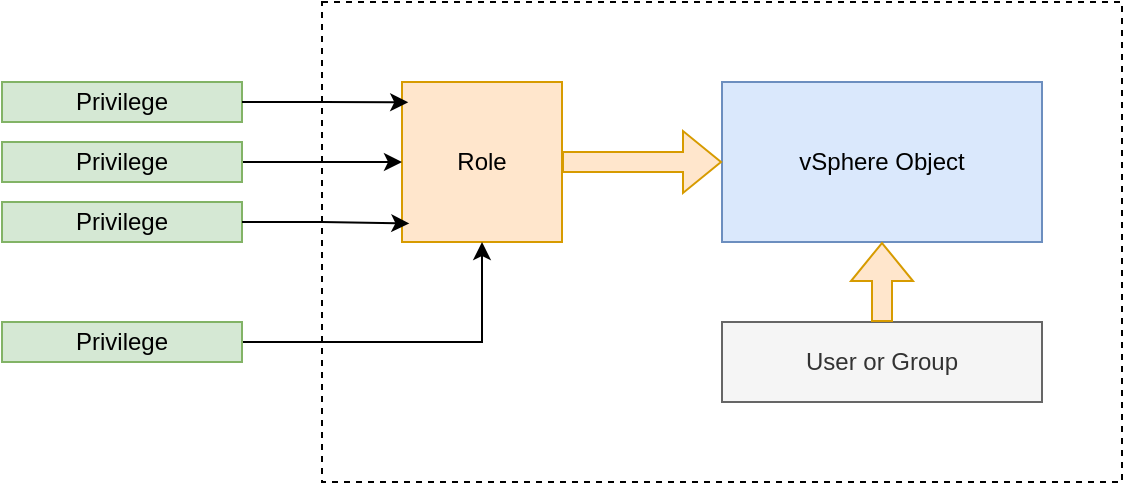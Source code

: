 <mxfile version="24.8.6">
  <diagram name="Página-1" id="RnjU1TnZM2Iw9VW9uzz8">
    <mxGraphModel dx="1154" dy="591" grid="1" gridSize="10" guides="1" tooltips="1" connect="1" arrows="1" fold="1" page="1" pageScale="1" pageWidth="640" pageHeight="400" math="0" shadow="0">
      <root>
        <mxCell id="0" />
        <mxCell id="1" parent="0" />
        <mxCell id="riIj64U1jyTanFA5kSES-2" value="" style="rounded=0;whiteSpace=wrap;html=1;dashed=1;" vertex="1" parent="1">
          <mxGeometry x="200" y="80" width="400" height="240" as="geometry" />
        </mxCell>
        <mxCell id="riIj64U1jyTanFA5kSES-3" value="Role" style="whiteSpace=wrap;html=1;aspect=fixed;fillColor=#ffe6cc;strokeColor=#d79b00;" vertex="1" parent="1">
          <mxGeometry x="240" y="120" width="80" height="80" as="geometry" />
        </mxCell>
        <mxCell id="riIj64U1jyTanFA5kSES-4" value="vSphere Object" style="rounded=0;whiteSpace=wrap;html=1;fillColor=#dae8fc;strokeColor=#6c8ebf;" vertex="1" parent="1">
          <mxGeometry x="400" y="120" width="160" height="80" as="geometry" />
        </mxCell>
        <mxCell id="riIj64U1jyTanFA5kSES-6" value="Privilege" style="rounded=0;whiteSpace=wrap;html=1;fillColor=#d5e8d4;strokeColor=#82b366;" vertex="1" parent="1">
          <mxGeometry x="40" y="120" width="120" height="20" as="geometry" />
        </mxCell>
        <mxCell id="riIj64U1jyTanFA5kSES-12" style="edgeStyle=orthogonalEdgeStyle;rounded=0;orthogonalLoop=1;jettySize=auto;html=1;exitX=1;exitY=0.5;exitDx=0;exitDy=0;" edge="1" parent="1" source="riIj64U1jyTanFA5kSES-8" target="riIj64U1jyTanFA5kSES-3">
          <mxGeometry relative="1" as="geometry" />
        </mxCell>
        <mxCell id="riIj64U1jyTanFA5kSES-8" value="Privilege" style="rounded=0;whiteSpace=wrap;html=1;fillColor=#d5e8d4;strokeColor=#82b366;" vertex="1" parent="1">
          <mxGeometry x="40" y="150" width="120" height="20" as="geometry" />
        </mxCell>
        <mxCell id="riIj64U1jyTanFA5kSES-9" value="Privilege" style="rounded=0;whiteSpace=wrap;html=1;fillColor=#d5e8d4;strokeColor=#82b366;" vertex="1" parent="1">
          <mxGeometry x="40" y="180" width="120" height="20" as="geometry" />
        </mxCell>
        <mxCell id="riIj64U1jyTanFA5kSES-15" style="edgeStyle=orthogonalEdgeStyle;rounded=0;orthogonalLoop=1;jettySize=auto;html=1;exitX=1;exitY=0.5;exitDx=0;exitDy=0;" edge="1" parent="1" source="riIj64U1jyTanFA5kSES-10" target="riIj64U1jyTanFA5kSES-3">
          <mxGeometry relative="1" as="geometry" />
        </mxCell>
        <mxCell id="riIj64U1jyTanFA5kSES-10" value="Privilege" style="rounded=0;whiteSpace=wrap;html=1;fillColor=#d5e8d4;strokeColor=#82b366;" vertex="1" parent="1">
          <mxGeometry x="40" y="240" width="120" height="20" as="geometry" />
        </mxCell>
        <mxCell id="riIj64U1jyTanFA5kSES-11" style="edgeStyle=orthogonalEdgeStyle;rounded=0;orthogonalLoop=1;jettySize=auto;html=1;exitX=1;exitY=0.5;exitDx=0;exitDy=0;entryX=0.039;entryY=0.127;entryDx=0;entryDy=0;entryPerimeter=0;" edge="1" parent="1" source="riIj64U1jyTanFA5kSES-6" target="riIj64U1jyTanFA5kSES-3">
          <mxGeometry relative="1" as="geometry" />
        </mxCell>
        <mxCell id="riIj64U1jyTanFA5kSES-14" style="edgeStyle=orthogonalEdgeStyle;rounded=0;orthogonalLoop=1;jettySize=auto;html=1;exitX=1;exitY=0.5;exitDx=0;exitDy=0;entryX=0.046;entryY=0.884;entryDx=0;entryDy=0;entryPerimeter=0;" edge="1" parent="1" source="riIj64U1jyTanFA5kSES-9" target="riIj64U1jyTanFA5kSES-3">
          <mxGeometry relative="1" as="geometry" />
        </mxCell>
        <mxCell id="riIj64U1jyTanFA5kSES-16" style="edgeStyle=orthogonalEdgeStyle;rounded=0;orthogonalLoop=1;jettySize=auto;html=1;exitX=0.5;exitY=1;exitDx=0;exitDy=0;" edge="1" parent="1" source="riIj64U1jyTanFA5kSES-2" target="riIj64U1jyTanFA5kSES-2">
          <mxGeometry relative="1" as="geometry" />
        </mxCell>
        <mxCell id="riIj64U1jyTanFA5kSES-17" value="" style="shape=flexArrow;endArrow=classic;html=1;rounded=0;entryX=0;entryY=0.5;entryDx=0;entryDy=0;exitX=1;exitY=0.5;exitDx=0;exitDy=0;fillColor=#ffe6cc;strokeColor=#d79b00;" edge="1" parent="1" source="riIj64U1jyTanFA5kSES-3" target="riIj64U1jyTanFA5kSES-4">
          <mxGeometry width="50" height="50" relative="1" as="geometry">
            <mxPoint x="330" y="160" as="sourcePoint" />
            <mxPoint x="380" y="110" as="targetPoint" />
          </mxGeometry>
        </mxCell>
        <mxCell id="riIj64U1jyTanFA5kSES-18" value="User or Group" style="rounded=0;whiteSpace=wrap;html=1;fillColor=#f5f5f5;fontColor=#333333;strokeColor=#666666;" vertex="1" parent="1">
          <mxGeometry x="400" y="240" width="160" height="40" as="geometry" />
        </mxCell>
        <mxCell id="riIj64U1jyTanFA5kSES-19" value="" style="shape=flexArrow;endArrow=classic;html=1;rounded=0;entryX=0.5;entryY=1;entryDx=0;entryDy=0;exitX=0.5;exitY=0;exitDx=0;exitDy=0;fillColor=#ffe6cc;strokeColor=#d79b00;" edge="1" parent="1" source="riIj64U1jyTanFA5kSES-18" target="riIj64U1jyTanFA5kSES-4">
          <mxGeometry width="50" height="50" relative="1" as="geometry">
            <mxPoint x="485" y="200" as="sourcePoint" />
            <mxPoint x="435" y="215.385" as="targetPoint" />
          </mxGeometry>
        </mxCell>
      </root>
    </mxGraphModel>
  </diagram>
</mxfile>
